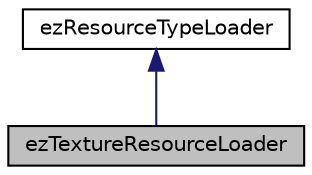 digraph "ezTextureResourceLoader"
{
 // LATEX_PDF_SIZE
  edge [fontname="Helvetica",fontsize="10",labelfontname="Helvetica",labelfontsize="10"];
  node [fontname="Helvetica",fontsize="10",shape=record];
  Node1 [label="ezTextureResourceLoader",height=0.2,width=0.4,color="black", fillcolor="grey75", style="filled", fontcolor="black",tooltip=" "];
  Node2 -> Node1 [dir="back",color="midnightblue",fontsize="10",style="solid",fontname="Helvetica"];
  Node2 [label="ezResourceTypeLoader",height=0.2,width=0.4,color="black", fillcolor="white", style="filled",URL="$d1/d17/classez_resource_type_loader.htm",tooltip="Base class for all resource loaders."];
}
